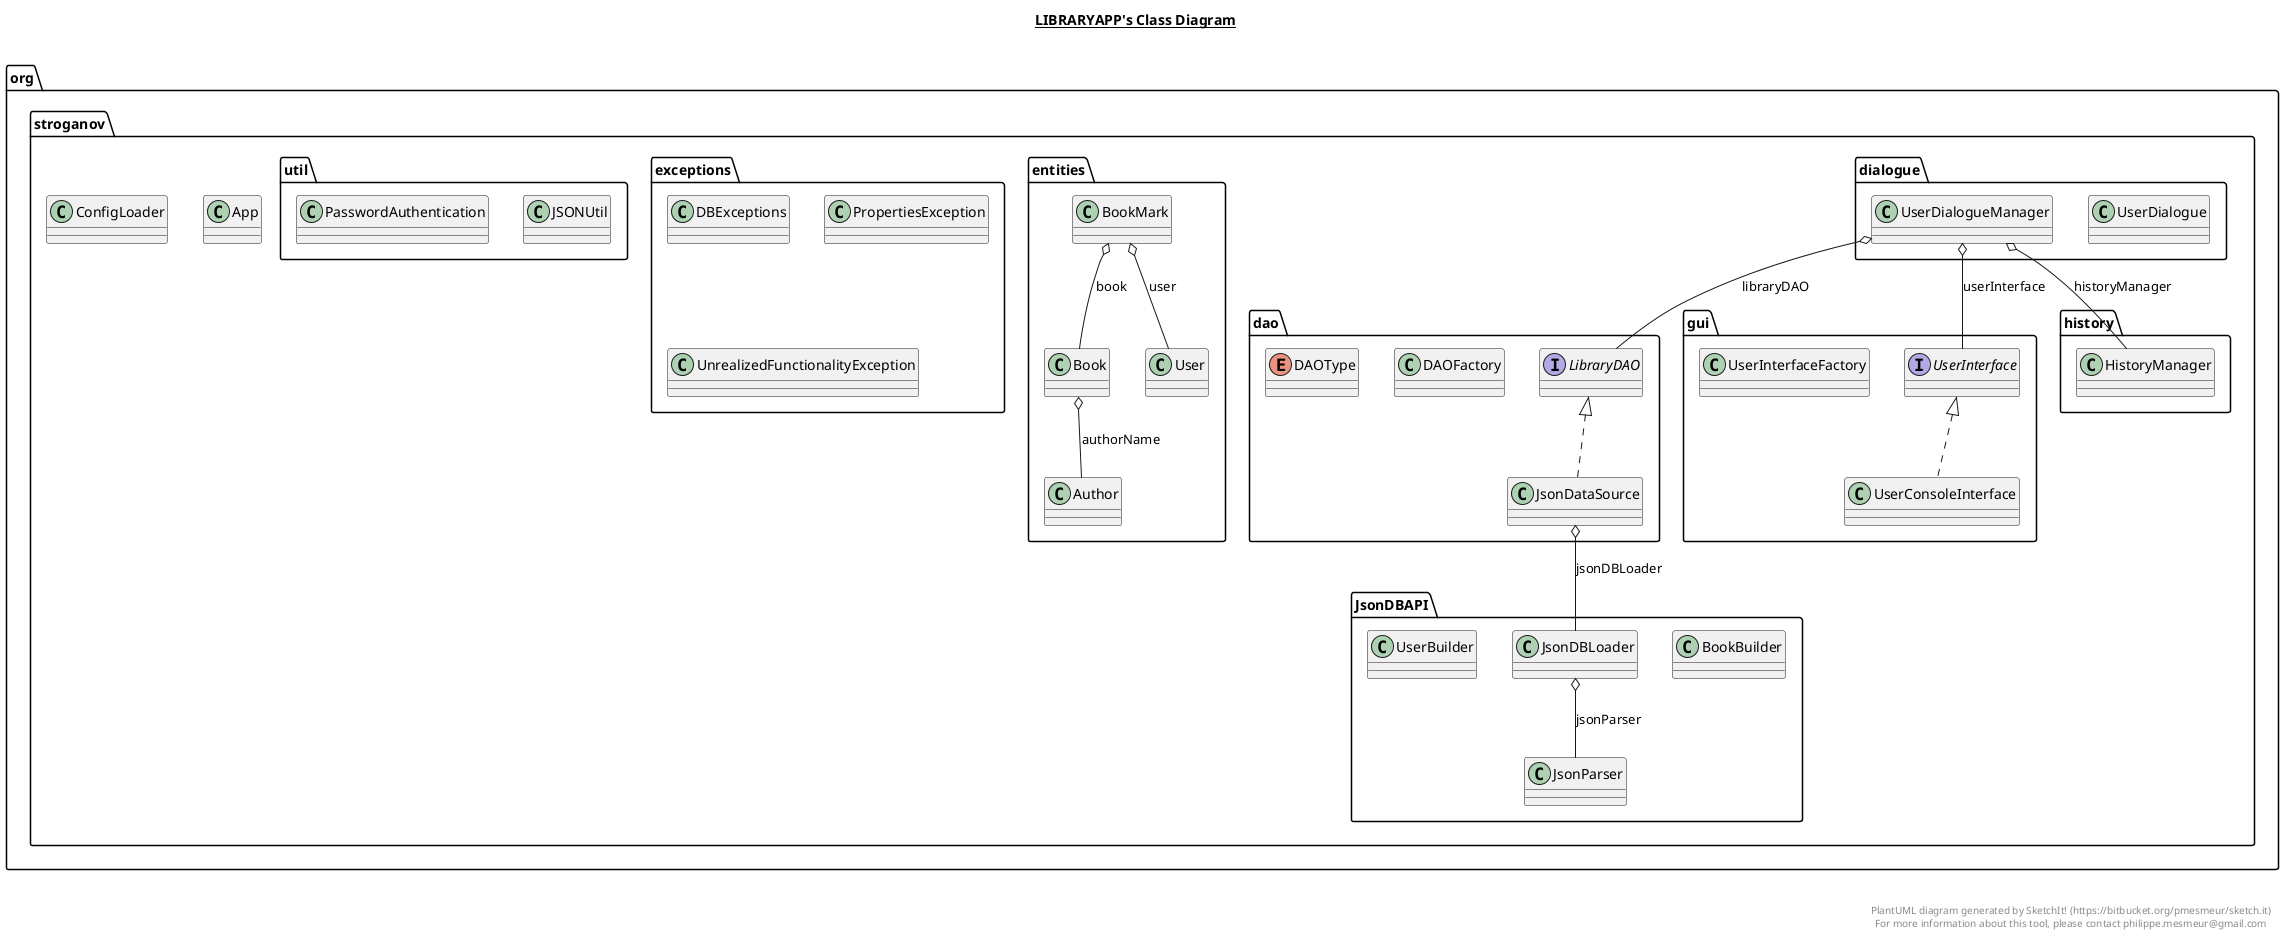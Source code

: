 @startuml

title __LIBRARYAPP's Class Diagram__\n

  namespace org.stroganov {
    class org.stroganov.App {
    }
  }
  

  namespace org.stroganov {
    class org.stroganov.ConfigLoader {
    }
  }
  

  namespace org.stroganov {
    namespace JsonDBAPI {
      class org.stroganov.JsonDBAPI.BookBuilder {
      }
    }
  }
  

  namespace org.stroganov {
    namespace JsonDBAPI {
      class org.stroganov.JsonDBAPI.JsonDBLoader {
      }
    }
  }
  

  namespace org.stroganov {
    namespace JsonDBAPI {
      class org.stroganov.JsonDBAPI.JsonParser {
      }
    }
  }
  

  namespace org.stroganov {
    namespace JsonDBAPI {
      class org.stroganov.JsonDBAPI.UserBuilder {
      }
    }
  }
  

  namespace org.stroganov {
    namespace dao {
      class org.stroganov.dao.DAOFactory {
      }
    }
  }
  

  namespace org.stroganov {
    namespace dao {
      enum DAOType {
      }
    }
  }
  

  namespace org.stroganov {
    namespace dao {
      class org.stroganov.dao.JsonDataSource {
      }
    }
  }
  

  namespace org.stroganov {
    namespace dao {
      interface org.stroganov.dao.LibraryDAO {
      }
    }
  }
  

  namespace org.stroganov {
    namespace dialogue {
      class org.stroganov.dialogue.UserDialogue {
      }
    }
  }
  

  namespace org.stroganov {
    namespace dialogue {
      class org.stroganov.dialogue.UserDialogueManager {
      }
    }
  }
  

  namespace org.stroganov {
    namespace entities {
      class org.stroganov.entities.Author {
      }
    }
  }
  

  namespace org.stroganov {
    namespace entities {
      class org.stroganov.entities.Book {
      }
    }
  }
  

  namespace org.stroganov {
    namespace entities {
      class org.stroganov.entities.BookMark {
      }
    }
  }
  

  namespace org.stroganov {
    namespace entities {
      class org.stroganov.entities.User {
      }
    }
  }
  

  namespace org.stroganov {
    namespace exceptions {
      class org.stroganov.exceptions.DBExceptions {
      }
    }
  }
  

  namespace org.stroganov {
    namespace exceptions {
      class org.stroganov.exceptions.PropertiesException {
      }
    }
  }
  

  namespace org.stroganov {
    namespace exceptions {
      class org.stroganov.exceptions.UnrealizedFunctionalityException {
      }
    }
  }
  

  namespace org.stroganov {
    namespace gui {
      class org.stroganov.gui.UserConsoleInterface {
      }
    }
  }
  

  namespace org.stroganov {
    namespace gui {
      interface org.stroganov.gui.UserInterface {
      }
    }
  }
  

  namespace org.stroganov {
    namespace gui {
      class org.stroganov.gui.UserInterfaceFactory {
      }
    }
  }
  

  namespace org.stroganov {
    namespace history {
      class org.stroganov.history.HistoryManager {
      }
    }
  }
  

  namespace org.stroganov {
    namespace util {
      class org.stroganov.util.JSONUtil {
      }
    }
  }
  

  namespace org.stroganov {
    namespace util {
      class org.stroganov.util.PasswordAuthentication {
      }
    }
  }
  

  org.stroganov.JsonDBAPI.JsonDBLoader o-- org.stroganov.JsonDBAPI.JsonParser : jsonParser
  org.stroganov.dao.JsonDataSource .up.|> org.stroganov.dao.LibraryDAO
  org.stroganov.dao.JsonDataSource o-- org.stroganov.JsonDBAPI.JsonDBLoader : jsonDBLoader
  org.stroganov.dialogue.UserDialogueManager o-- org.stroganov.history.HistoryManager : historyManager
  org.stroganov.dialogue.UserDialogueManager o-- org.stroganov.dao.LibraryDAO : libraryDAO
  org.stroganov.dialogue.UserDialogueManager o-- org.stroganov.gui.UserInterface : userInterface
  org.stroganov.entities.Book o-- org.stroganov.entities.Author : authorName
  org.stroganov.entities.BookMark o-- org.stroganov.entities.Book : book
  org.stroganov.entities.BookMark o-- org.stroganov.entities.User : user
  org.stroganov.gui.UserConsoleInterface .up.|> org.stroganov.gui.UserInterface


right footer


PlantUML diagram generated by SketchIt! (https://bitbucket.org/pmesmeur/sketch.it)
For more information about this tool, please contact philippe.mesmeur@gmail.com
endfooter

@enduml
